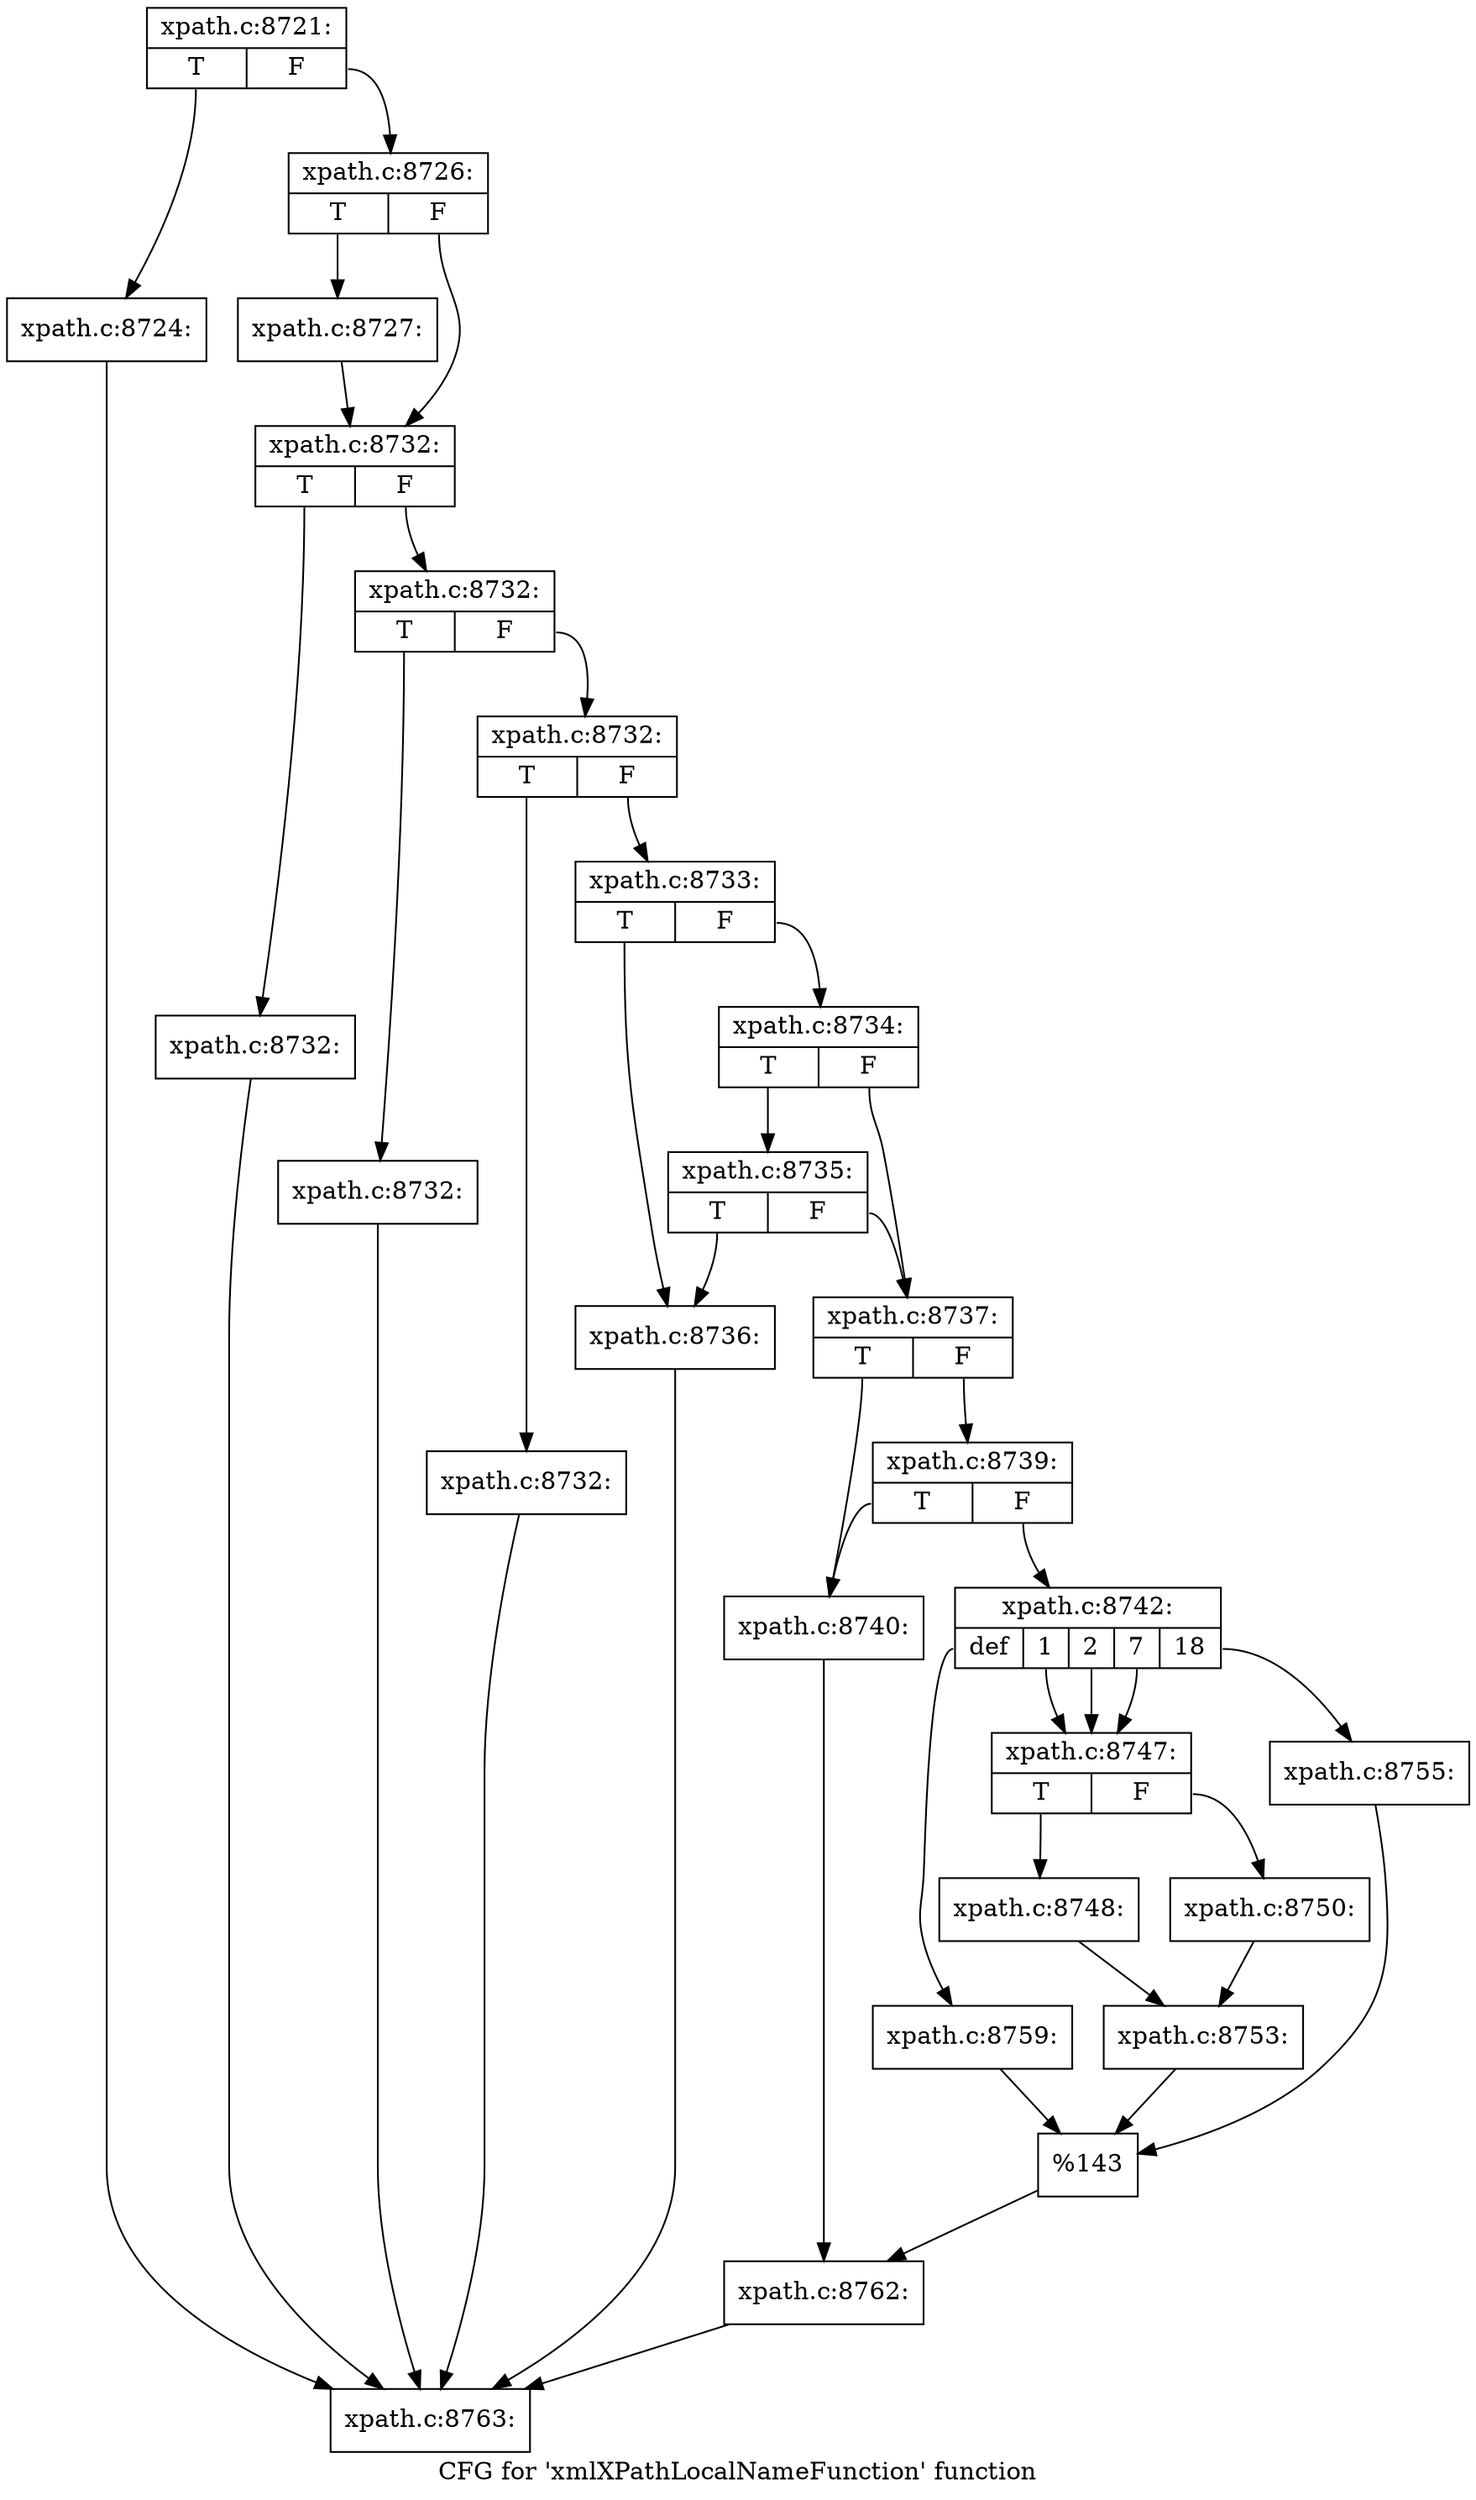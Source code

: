 digraph "CFG for 'xmlXPathLocalNameFunction' function" {
	label="CFG for 'xmlXPathLocalNameFunction' function";

	Node0x55e6b27a07e0 [shape=record,label="{xpath.c:8721:|{<s0>T|<s1>F}}"];
	Node0x55e6b27a07e0:s0 -> Node0x55e6b27af4d0;
	Node0x55e6b27a07e0:s1 -> Node0x55e6b27af520;
	Node0x55e6b27af4d0 [shape=record,label="{xpath.c:8724:}"];
	Node0x55e6b27af4d0 -> Node0x55e6b23e51f0;
	Node0x55e6b27af520 [shape=record,label="{xpath.c:8726:|{<s0>T|<s1>F}}"];
	Node0x55e6b27af520:s0 -> Node0x55e6b27af8d0;
	Node0x55e6b27af520:s1 -> Node0x55e6b27af920;
	Node0x55e6b27af8d0 [shape=record,label="{xpath.c:8727:}"];
	Node0x55e6b27af8d0 -> Node0x55e6b27af920;
	Node0x55e6b27af920 [shape=record,label="{xpath.c:8732:|{<s0>T|<s1>F}}"];
	Node0x55e6b27af920:s0 -> Node0x55e6b27b02b0;
	Node0x55e6b27af920:s1 -> Node0x55e6b27b0300;
	Node0x55e6b27b02b0 [shape=record,label="{xpath.c:8732:}"];
	Node0x55e6b27b02b0 -> Node0x55e6b23e51f0;
	Node0x55e6b27b0300 [shape=record,label="{xpath.c:8732:|{<s0>T|<s1>F}}"];
	Node0x55e6b27b0300:s0 -> Node0x55e6b27b0590;
	Node0x55e6b27b0300:s1 -> Node0x55e6b27b05e0;
	Node0x55e6b27b0590 [shape=record,label="{xpath.c:8732:}"];
	Node0x55e6b27b0590 -> Node0x55e6b23e51f0;
	Node0x55e6b27b05e0 [shape=record,label="{xpath.c:8732:|{<s0>T|<s1>F}}"];
	Node0x55e6b27b05e0:s0 -> Node0x55e6b27b09e0;
	Node0x55e6b27b05e0:s1 -> Node0x55e6b27b0a30;
	Node0x55e6b27b09e0 [shape=record,label="{xpath.c:8732:}"];
	Node0x55e6b27b09e0 -> Node0x55e6b23e51f0;
	Node0x55e6b27b0a30 [shape=record,label="{xpath.c:8733:|{<s0>T|<s1>F}}"];
	Node0x55e6b27b0a30:s0 -> Node0x55e6b27b1170;
	Node0x55e6b27b0a30:s1 -> Node0x55e6b27b1210;
	Node0x55e6b27b1210 [shape=record,label="{xpath.c:8734:|{<s0>T|<s1>F}}"];
	Node0x55e6b27b1210:s0 -> Node0x55e6b27b1660;
	Node0x55e6b27b1210:s1 -> Node0x55e6b27b11c0;
	Node0x55e6b27b1660 [shape=record,label="{xpath.c:8735:|{<s0>T|<s1>F}}"];
	Node0x55e6b27b1660:s0 -> Node0x55e6b27b1170;
	Node0x55e6b27b1660:s1 -> Node0x55e6b27b11c0;
	Node0x55e6b27b1170 [shape=record,label="{xpath.c:8736:}"];
	Node0x55e6b27b1170 -> Node0x55e6b23e51f0;
	Node0x55e6b27b11c0 [shape=record,label="{xpath.c:8737:|{<s0>T|<s1>F}}"];
	Node0x55e6b27b11c0:s0 -> Node0x55e6b27b2430;
	Node0x55e6b27b11c0:s1 -> Node0x55e6b27b2520;
	Node0x55e6b27b2520 [shape=record,label="{xpath.c:8739:|{<s0>T|<s1>F}}"];
	Node0x55e6b27b2520:s0 -> Node0x55e6b27b2430;
	Node0x55e6b27b2520:s1 -> Node0x55e6b27b24d0;
	Node0x55e6b27b2430 [shape=record,label="{xpath.c:8740:}"];
	Node0x55e6b27b2430 -> Node0x55e6b27b2480;
	Node0x55e6b27b24d0 [shape=record,label="{xpath.c:8742:|{<s0>def|<s1>1|<s2>2|<s3>7|<s4>18}}"];
	Node0x55e6b27b24d0:s0 -> Node0x55e6b27b41f0;
	Node0x55e6b27b24d0:s1 -> Node0x55e6b27b4310;
	Node0x55e6b27b24d0:s2 -> Node0x55e6b27b4310;
	Node0x55e6b27b24d0:s3 -> Node0x55e6b27b4310;
	Node0x55e6b27b24d0:s4 -> Node0x55e6b27b5ea0;
	Node0x55e6b27b4310 [shape=record,label="{xpath.c:8747:|{<s0>T|<s1>F}}"];
	Node0x55e6b27b4310:s0 -> Node0x55e6b27b4400;
	Node0x55e6b27b4310:s1 -> Node0x55e6b27b44a0;
	Node0x55e6b27b4400 [shape=record,label="{xpath.c:8748:}"];
	Node0x55e6b27b4400 -> Node0x55e6b27b4450;
	Node0x55e6b27b44a0 [shape=record,label="{xpath.c:8750:}"];
	Node0x55e6b27b44a0 -> Node0x55e6b27b4450;
	Node0x55e6b27b4450 [shape=record,label="{xpath.c:8753:}"];
	Node0x55e6b27b4450 -> Node0x55e6b27b3ba0;
	Node0x55e6b27b5ea0 [shape=record,label="{xpath.c:8755:}"];
	Node0x55e6b27b5ea0 -> Node0x55e6b27b3ba0;
	Node0x55e6b27b41f0 [shape=record,label="{xpath.c:8759:}"];
	Node0x55e6b27b41f0 -> Node0x55e6b27b3ba0;
	Node0x55e6b27b3ba0 [shape=record,label="{%143}"];
	Node0x55e6b27b3ba0 -> Node0x55e6b27b2480;
	Node0x55e6b27b2480 [shape=record,label="{xpath.c:8762:}"];
	Node0x55e6b27b2480 -> Node0x55e6b23e51f0;
	Node0x55e6b23e51f0 [shape=record,label="{xpath.c:8763:}"];
}

